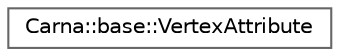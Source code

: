 digraph "Graphical Class Hierarchy"
{
 // LATEX_PDF_SIZE
  bgcolor="transparent";
  edge [fontname=Helvetica,fontsize=10,labelfontname=Helvetica,labelfontsize=10];
  node [fontname=Helvetica,fontsize=10,shape=box,height=0.2,width=0.4];
  rankdir="LR";
  Node0 [id="Node000000",label="Carna::base::VertexAttribute",height=0.2,width=0.4,color="grey40", fillcolor="white", style="filled",URL="$structCarna_1_1base_1_1VertexAttribute.html",tooltip="Declares a vertex attribute."];
}
